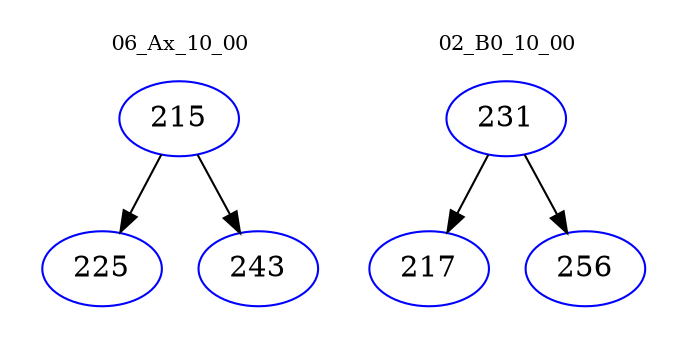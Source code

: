 digraph{
subgraph cluster_0 {
color = white
label = "06_Ax_10_00";
fontsize=10;
T0_215 [label="215", color="blue"]
T0_215 -> T0_225 [color="black"]
T0_225 [label="225", color="blue"]
T0_215 -> T0_243 [color="black"]
T0_243 [label="243", color="blue"]
}
subgraph cluster_1 {
color = white
label = "02_B0_10_00";
fontsize=10;
T1_231 [label="231", color="blue"]
T1_231 -> T1_217 [color="black"]
T1_217 [label="217", color="blue"]
T1_231 -> T1_256 [color="black"]
T1_256 [label="256", color="blue"]
}
}
